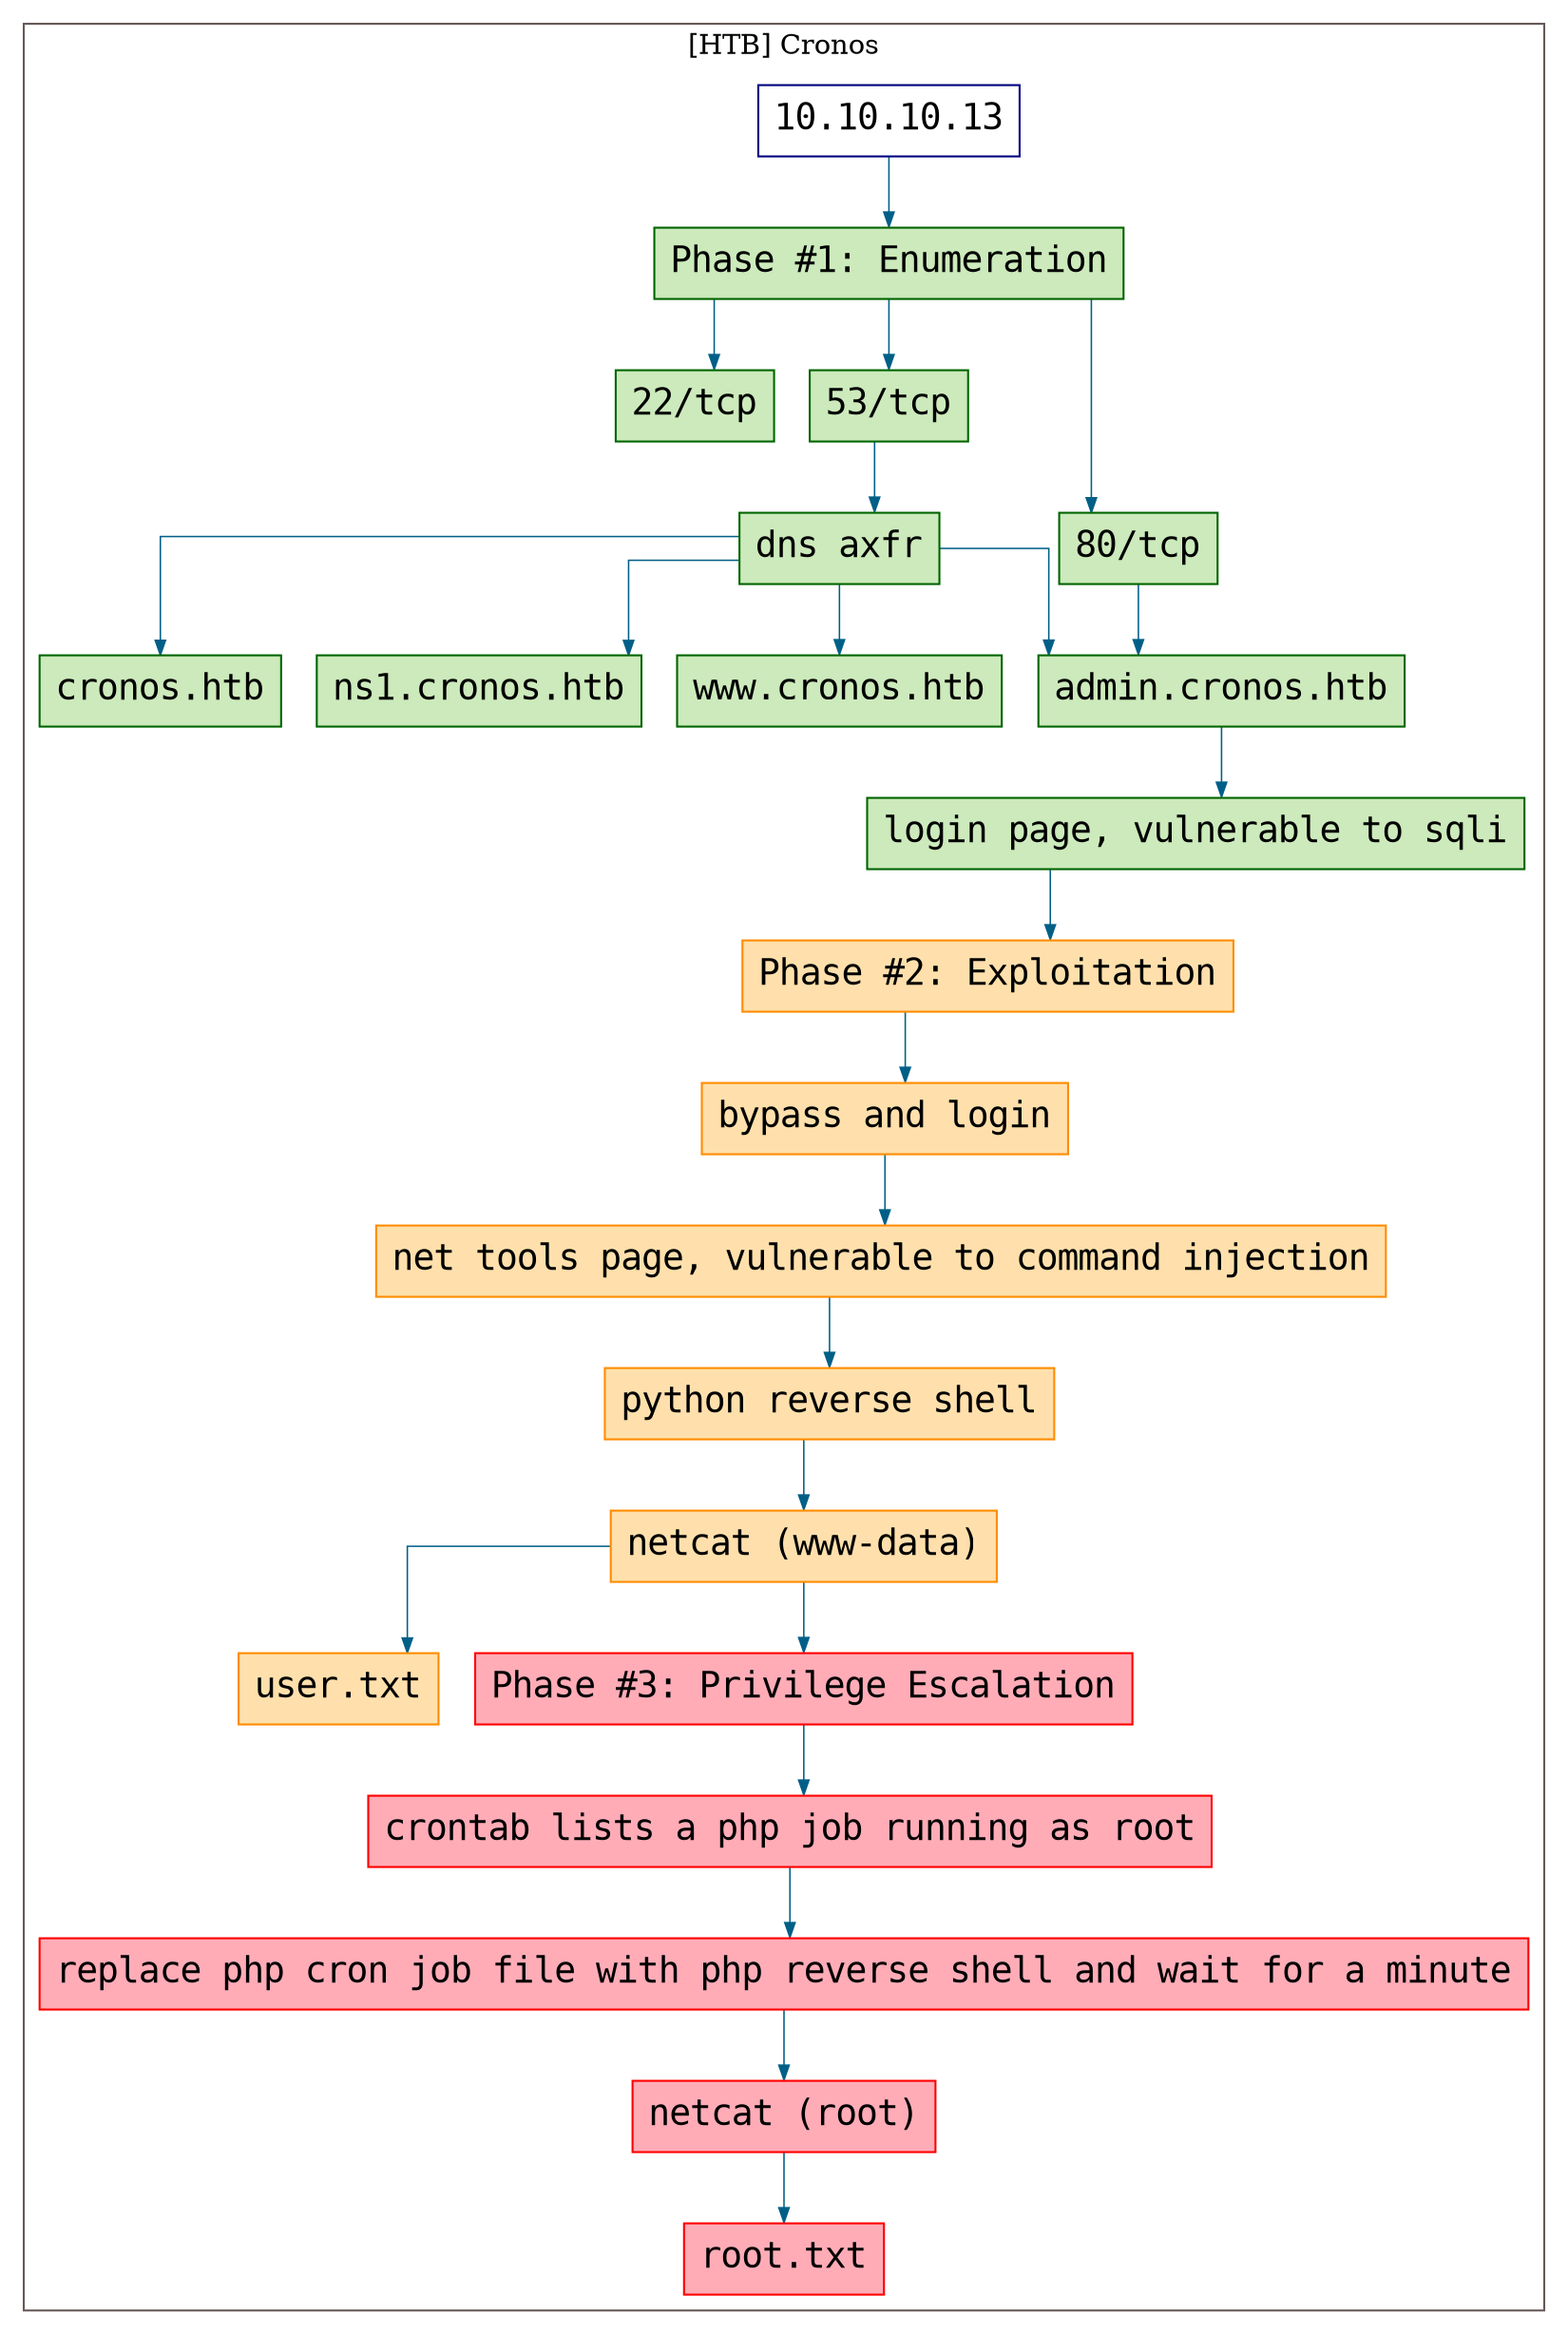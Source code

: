 digraph G {
  #rankdir=LR;
  nodesdictep=1.0; splines="ortho"; K=0.6; overlap=scale; fixedsize=true; resolution=72; bgcolor="#ffffff"; outputorder="edgesfirst";
  node [fontname="courier" fontsize=18 shape=box width=0.25 fillcolor="white" style="filled,solid"];
  edge [style=solid color="#005f87" penwidth=0.75 arrowsize=0.75];

  0[label="10.10.10.13" color="navyblue" fillcolor="#ffffff" tooltip="[HTB] Cronos"];
  10[label="login page, vulnerable to sqli" color="darkgreen" fillcolor="#cceabb" tooltip="Phase #1:Enumeration"];
  11[label="Phase #2: Exploitation" color="darkorange" fillcolor="#ffe0ac" tooltip="Phase #2:Exploitation"];
  12[label="bypass and login" color="darkorange" fillcolor="#ffe0ac" tooltip="Phase #2:Exploitation"];
  13[label="net tools page, vulnerable to command injection" color="darkorange" fillcolor="#ffe0ac" tooltip="Phase #2:Exploitation"];
  14[label="python reverse shell" color="darkorange" fillcolor="#ffe0ac" tooltip="Phase #2:Exploitation"];
  15[label="netcat (www-data)" color="darkorange" fillcolor="#ffe0ac" tooltip="Phase #2:Exploitation"];
  16[label="user.txt" color="darkorange" fillcolor="#ffe0ac" tooltip="Phase #2:Exploitation"];
  17[label="Phase #3: Privilege Escalation" color="red" fillcolor="#ffacb7" tooltip="Phase #3:Privilege Escalation"];
  18[label="crontab lists a php job running as root" color="red" fillcolor="#ffacb7" tooltip="Phase #3:Privilege Escalation"];
  19[label="replace php cron job file with php reverse shell and wait for a minute" color="red" fillcolor="#ffacb7" tooltip="Phase #3:Privilege Escalation"];
  1[label="Phase #1: Enumeration" color="darkgreen" fillcolor="#cceabb" tooltip="Phase #1:Enumeration"];
  20[label="netcat (root)" color="red" fillcolor="#ffacb7" tooltip="Phase #3:Privilege Escalation"];
  21[label="root.txt" color="red" fillcolor="#ffacb7" tooltip="Phase #3:Privilege Escalation"];
  2[label="22/tcp" color="darkgreen" fillcolor="#cceabb" tooltip="Phase #1:Enumeration"];
  3[label="53/tcp" color="darkgreen" fillcolor="#cceabb" tooltip="Phase #1:Enumeration"];
  4[label="dns axfr" color="darkgreen" fillcolor="#cceabb" tooltip="Phase #1:Enumeration"];
  5[label="cronos.htb" color="darkgreen" fillcolor="#cceabb" tooltip="Phase #1:Enumeration"];
  6[label="admin.cronos.htb" color="darkgreen" fillcolor="#cceabb" tooltip="Phase #1:Enumeration"];
  7[label="ns1.cronos.htb" color="darkgreen" fillcolor="#cceabb" tooltip="Phase #1:Enumeration"];
  8[label="www.cronos.htb" color="darkgreen" fillcolor="#cceabb" tooltip="Phase #1:Enumeration"];
  9[label="80/tcp" color="darkgreen" fillcolor="#cceabb" tooltip="Phase #1:Enumeration"];

  subgraph cluster_0 {
    node [style="filled,solid"];
    label = "[HTB] Cronos";
    color = "#665957";
    0 -> 1 [color="#005f87"];
    1 -> 2 [color="#005f87"];
    1 -> 3 [color="#005f87"];
    1 -> 9 [color="#005f87"];
    10 -> 11 [color="#005f87"];
    11 -> 12 [color="#005f87"];
    12 -> 13 [color="#005f87"];
    13 -> 14 [color="#005f87"];
    14 -> 15 [color="#005f87"];
    15 -> 16 [color="#005f87"];
    15 -> 17 [color="#005f87"];
    17 -> 18 [color="#005f87"];
    18 -> 19 [color="#005f87"];
    19 -> 20 [color="#005f87"];
    20 -> 21 [color="#005f87"];
    3 -> 4 [color="#005f87"];
    4 -> 5 [color="#005f87"];
    4 -> 6 [color="#005f87"];
    4 -> 7 [color="#005f87"];
    4 -> 8 [color="#005f87"];
    6 -> 10 [color="#005f87"];
    9 -> 6 [color="#005f87"];
  }
}
